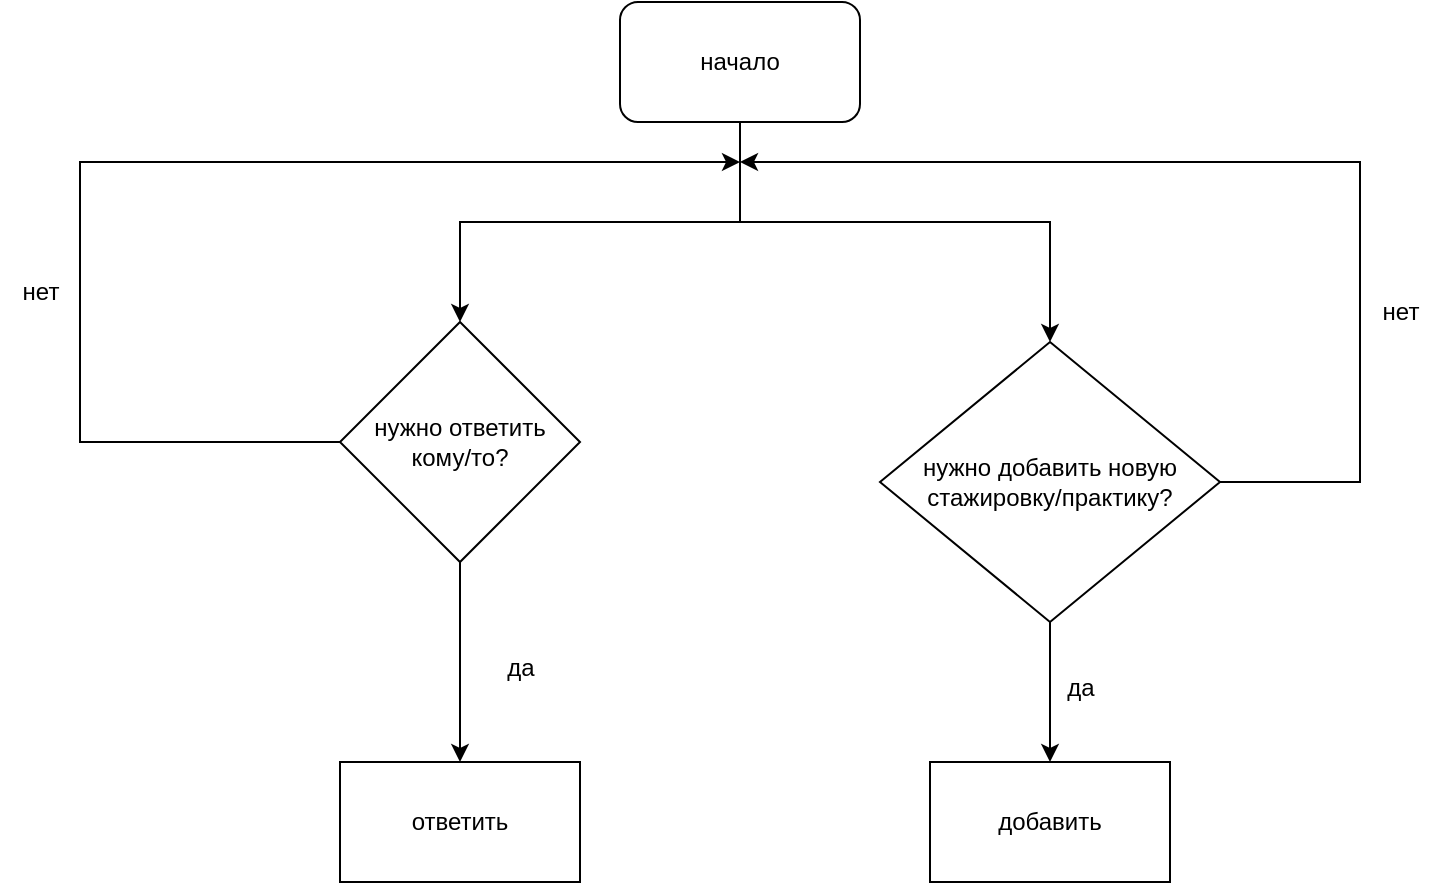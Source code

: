 <mxfile version="24.7.17">
  <diagram name="Страница — 1" id="A4eolToM7Qq0KqqsJGOg">
    <mxGraphModel dx="1434" dy="728" grid="1" gridSize="10" guides="1" tooltips="1" connect="1" arrows="1" fold="1" page="1" pageScale="1" pageWidth="827" pageHeight="1169" math="0" shadow="0">
      <root>
        <mxCell id="0" />
        <mxCell id="1" parent="0" />
        <mxCell id="XRkKrRGD2X48ZLAeUxX5-1" value="начало" style="rounded=1;whiteSpace=wrap;html=1;" vertex="1" parent="1">
          <mxGeometry x="340" y="100" width="120" height="60" as="geometry" />
        </mxCell>
        <mxCell id="XRkKrRGD2X48ZLAeUxX5-6" value="" style="endArrow=classic;html=1;rounded=0;entryX=0.5;entryY=0;entryDx=0;entryDy=0;exitX=0.5;exitY=1;exitDx=0;exitDy=0;" edge="1" parent="1" source="XRkKrRGD2X48ZLAeUxX5-1" target="XRkKrRGD2X48ZLAeUxX5-9">
          <mxGeometry width="50" height="50" relative="1" as="geometry">
            <mxPoint x="390" y="400" as="sourcePoint" />
            <mxPoint x="540" y="270" as="targetPoint" />
            <Array as="points">
              <mxPoint x="400" y="210" />
              <mxPoint x="555" y="210" />
            </Array>
          </mxGeometry>
        </mxCell>
        <mxCell id="XRkKrRGD2X48ZLAeUxX5-7" value="" style="endArrow=classic;html=1;rounded=0;entryX=0.5;entryY=0;entryDx=0;entryDy=0;" edge="1" parent="1" target="XRkKrRGD2X48ZLAeUxX5-10">
          <mxGeometry width="50" height="50" relative="1" as="geometry">
            <mxPoint x="400" y="160" as="sourcePoint" />
            <mxPoint x="260" y="270" as="targetPoint" />
            <Array as="points">
              <mxPoint x="400" y="210" />
              <mxPoint x="260" y="210" />
            </Array>
          </mxGeometry>
        </mxCell>
        <mxCell id="XRkKrRGD2X48ZLAeUxX5-8" value="" style="endArrow=classic;html=1;rounded=0;exitX=1;exitY=0.5;exitDx=0;exitDy=0;" edge="1" parent="1" source="XRkKrRGD2X48ZLAeUxX5-9">
          <mxGeometry width="50" height="50" relative="1" as="geometry">
            <mxPoint x="600" y="300" as="sourcePoint" />
            <mxPoint x="400" y="180" as="targetPoint" />
            <Array as="points">
              <mxPoint x="710" y="340" />
              <mxPoint x="710" y="180" />
            </Array>
          </mxGeometry>
        </mxCell>
        <mxCell id="XRkKrRGD2X48ZLAeUxX5-9" value="нужно добавить новую стажировку/практику?" style="rhombus;whiteSpace=wrap;html=1;" vertex="1" parent="1">
          <mxGeometry x="470" y="270" width="170" height="140" as="geometry" />
        </mxCell>
        <mxCell id="XRkKrRGD2X48ZLAeUxX5-10" value="нужно ответить кому/то?" style="rhombus;whiteSpace=wrap;html=1;" vertex="1" parent="1">
          <mxGeometry x="200" y="260" width="120" height="120" as="geometry" />
        </mxCell>
        <mxCell id="XRkKrRGD2X48ZLAeUxX5-11" value="нет" style="text;html=1;align=center;verticalAlign=middle;resizable=0;points=[];autosize=1;strokeColor=none;fillColor=none;" vertex="1" parent="1">
          <mxGeometry x="710" y="240" width="40" height="30" as="geometry" />
        </mxCell>
        <mxCell id="XRkKrRGD2X48ZLAeUxX5-12" value="ответить" style="rounded=0;whiteSpace=wrap;html=1;" vertex="1" parent="1">
          <mxGeometry x="200" y="480" width="120" height="60" as="geometry" />
        </mxCell>
        <mxCell id="XRkKrRGD2X48ZLAeUxX5-13" value="" style="endArrow=classic;html=1;rounded=0;exitX=0.5;exitY=1;exitDx=0;exitDy=0;entryX=0.5;entryY=0;entryDx=0;entryDy=0;" edge="1" parent="1" source="XRkKrRGD2X48ZLAeUxX5-10" target="XRkKrRGD2X48ZLAeUxX5-12">
          <mxGeometry width="50" height="50" relative="1" as="geometry">
            <mxPoint x="390" y="400" as="sourcePoint" />
            <mxPoint x="440" y="350" as="targetPoint" />
          </mxGeometry>
        </mxCell>
        <mxCell id="XRkKrRGD2X48ZLAeUxX5-14" value="да" style="text;html=1;align=center;verticalAlign=middle;resizable=0;points=[];autosize=1;strokeColor=none;fillColor=none;" vertex="1" parent="1">
          <mxGeometry x="270" y="418" width="40" height="30" as="geometry" />
        </mxCell>
        <mxCell id="XRkKrRGD2X48ZLAeUxX5-15" value="" style="endArrow=classic;html=1;rounded=0;" edge="1" parent="1">
          <mxGeometry width="50" height="50" relative="1" as="geometry">
            <mxPoint x="200" y="320" as="sourcePoint" />
            <mxPoint x="400" y="180" as="targetPoint" />
            <Array as="points">
              <mxPoint x="70" y="320" />
              <mxPoint x="70" y="180" />
            </Array>
          </mxGeometry>
        </mxCell>
        <mxCell id="XRkKrRGD2X48ZLAeUxX5-16" value="нет" style="text;html=1;align=center;verticalAlign=middle;resizable=0;points=[];autosize=1;strokeColor=none;fillColor=none;" vertex="1" parent="1">
          <mxGeometry x="30" y="230" width="40" height="30" as="geometry" />
        </mxCell>
        <mxCell id="XRkKrRGD2X48ZLAeUxX5-17" value="добавить" style="rounded=0;whiteSpace=wrap;html=1;" vertex="1" parent="1">
          <mxGeometry x="495" y="480" width="120" height="60" as="geometry" />
        </mxCell>
        <mxCell id="XRkKrRGD2X48ZLAeUxX5-18" value="" style="endArrow=classic;html=1;rounded=0;exitX=0.5;exitY=1;exitDx=0;exitDy=0;entryX=0.5;entryY=0;entryDx=0;entryDy=0;" edge="1" parent="1" source="XRkKrRGD2X48ZLAeUxX5-9" target="XRkKrRGD2X48ZLAeUxX5-17">
          <mxGeometry width="50" height="50" relative="1" as="geometry">
            <mxPoint x="640" y="460" as="sourcePoint" />
            <mxPoint x="690" y="410" as="targetPoint" />
          </mxGeometry>
        </mxCell>
        <mxCell id="XRkKrRGD2X48ZLAeUxX5-19" value="да" style="text;html=1;align=center;verticalAlign=middle;resizable=0;points=[];autosize=1;strokeColor=none;fillColor=none;" vertex="1" parent="1">
          <mxGeometry x="550" y="428" width="40" height="30" as="geometry" />
        </mxCell>
      </root>
    </mxGraphModel>
  </diagram>
</mxfile>
